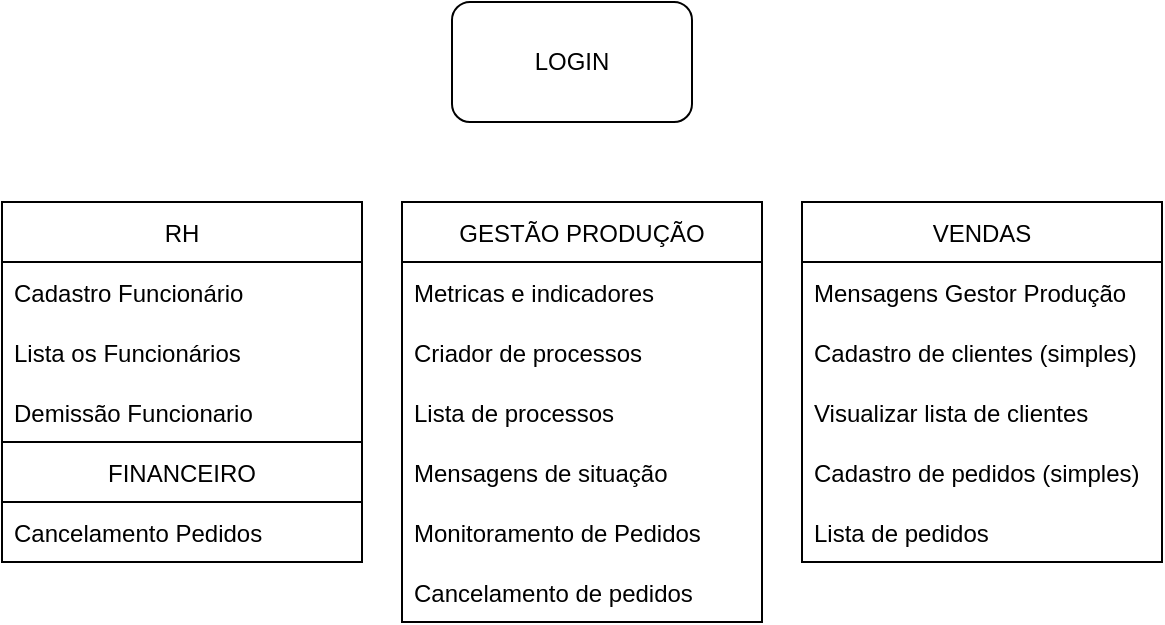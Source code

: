 <mxfile version="18.0.6" type="device"><diagram id="VODqOlTWCmM658Tm43Jf" name="Page-1"><mxGraphModel dx="868" dy="545" grid="1" gridSize="10" guides="1" tooltips="1" connect="1" arrows="1" fold="1" page="1" pageScale="1" pageWidth="850" pageHeight="1100" math="0" shadow="0"><root><mxCell id="0"/><mxCell id="1" parent="0"/><mxCell id="hZ05Vfh6uFxAdRtD1RNy-1" value="LOGIN" style="rounded=1;whiteSpace=wrap;html=1;" parent="1" vertex="1"><mxGeometry x="425" y="260" width="120" height="60" as="geometry"/></mxCell><mxCell id="hZ05Vfh6uFxAdRtD1RNy-6" value="RH" style="swimlane;fontStyle=0;childLayout=stackLayout;horizontal=1;startSize=30;horizontalStack=0;resizeParent=1;resizeParentMax=0;resizeLast=0;collapsible=1;marginBottom=0;" parent="1" vertex="1"><mxGeometry x="200" y="360" width="180" height="120" as="geometry"><mxRectangle x="200" y="360" width="170" height="30" as="alternateBounds"/></mxGeometry></mxCell><mxCell id="hZ05Vfh6uFxAdRtD1RNy-7" value="Cadastro Funcionário" style="text;strokeColor=none;fillColor=none;align=left;verticalAlign=middle;spacingLeft=4;spacingRight=4;overflow=hidden;points=[[0,0.5],[1,0.5]];portConstraint=eastwest;rotatable=0;" parent="hZ05Vfh6uFxAdRtD1RNy-6" vertex="1"><mxGeometry y="30" width="180" height="30" as="geometry"/></mxCell><mxCell id="V_HV7loDMW1Z-5rXKLUt-2" value="Lista os Funcionários" style="text;strokeColor=none;fillColor=none;align=left;verticalAlign=middle;spacingLeft=4;spacingRight=4;overflow=hidden;points=[[0,0.5],[1,0.5]];portConstraint=eastwest;rotatable=0;" vertex="1" parent="hZ05Vfh6uFxAdRtD1RNy-6"><mxGeometry y="60" width="180" height="30" as="geometry"/></mxCell><mxCell id="hZ05Vfh6uFxAdRtD1RNy-8" value="Demissão Funcionario" style="text;strokeColor=none;fillColor=none;align=left;verticalAlign=middle;spacingLeft=4;spacingRight=4;overflow=hidden;points=[[0,0.5],[1,0.5]];portConstraint=eastwest;rotatable=0;" parent="hZ05Vfh6uFxAdRtD1RNy-6" vertex="1"><mxGeometry y="90" width="180" height="30" as="geometry"/></mxCell><mxCell id="hZ05Vfh6uFxAdRtD1RNy-14" value="GESTÃO PRODUÇÃO" style="swimlane;fontStyle=0;childLayout=stackLayout;horizontal=1;startSize=30;horizontalStack=0;resizeParent=1;resizeParentMax=0;resizeLast=0;collapsible=1;marginBottom=0;" parent="1" vertex="1"><mxGeometry x="400" y="360" width="180" height="210" as="geometry"><mxRectangle x="200" y="360" width="170" height="30" as="alternateBounds"/></mxGeometry></mxCell><mxCell id="V_HV7loDMW1Z-5rXKLUt-8" value="Metricas e indicadores" style="text;strokeColor=none;fillColor=none;align=left;verticalAlign=middle;spacingLeft=4;spacingRight=4;overflow=hidden;points=[[0,0.5],[1,0.5]];portConstraint=eastwest;rotatable=0;" vertex="1" parent="hZ05Vfh6uFxAdRtD1RNy-14"><mxGeometry y="30" width="180" height="30" as="geometry"/></mxCell><mxCell id="V_HV7loDMW1Z-5rXKLUt-9" value="Criador de processos" style="text;strokeColor=none;fillColor=none;align=left;verticalAlign=middle;spacingLeft=4;spacingRight=4;overflow=hidden;points=[[0,0.5],[1,0.5]];portConstraint=eastwest;rotatable=0;" vertex="1" parent="hZ05Vfh6uFxAdRtD1RNy-14"><mxGeometry y="60" width="180" height="30" as="geometry"/></mxCell><mxCell id="V_HV7loDMW1Z-5rXKLUt-10" value="Lista de processos" style="text;strokeColor=none;fillColor=none;align=left;verticalAlign=middle;spacingLeft=4;spacingRight=4;overflow=hidden;points=[[0,0.5],[1,0.5]];portConstraint=eastwest;rotatable=0;" vertex="1" parent="hZ05Vfh6uFxAdRtD1RNy-14"><mxGeometry y="90" width="180" height="30" as="geometry"/></mxCell><mxCell id="V_HV7loDMW1Z-5rXKLUt-11" value="Mensagens de situação" style="text;strokeColor=none;fillColor=none;align=left;verticalAlign=middle;spacingLeft=4;spacingRight=4;overflow=hidden;points=[[0,0.5],[1,0.5]];portConstraint=eastwest;rotatable=0;" vertex="1" parent="hZ05Vfh6uFxAdRtD1RNy-14"><mxGeometry y="120" width="180" height="30" as="geometry"/></mxCell><mxCell id="hZ05Vfh6uFxAdRtD1RNy-15" value="Monitoramento de Pedidos" style="text;strokeColor=none;fillColor=none;align=left;verticalAlign=middle;spacingLeft=4;spacingRight=4;overflow=hidden;points=[[0,0.5],[1,0.5]];portConstraint=eastwest;rotatable=0;" parent="hZ05Vfh6uFxAdRtD1RNy-14" vertex="1"><mxGeometry y="150" width="180" height="30" as="geometry"/></mxCell><mxCell id="hZ05Vfh6uFxAdRtD1RNy-22" value="Cancelamento de pedidos" style="text;strokeColor=none;fillColor=none;align=left;verticalAlign=middle;spacingLeft=4;spacingRight=4;overflow=hidden;points=[[0,0.5],[1,0.5]];portConstraint=eastwest;rotatable=0;" parent="hZ05Vfh6uFxAdRtD1RNy-14" vertex="1"><mxGeometry y="180" width="180" height="30" as="geometry"/></mxCell><mxCell id="hZ05Vfh6uFxAdRtD1RNy-17" value="VENDAS" style="swimlane;fontStyle=0;childLayout=stackLayout;horizontal=1;startSize=30;horizontalStack=0;resizeParent=1;resizeParentMax=0;resizeLast=0;collapsible=1;marginBottom=0;" parent="1" vertex="1"><mxGeometry x="600" y="360" width="180" height="180" as="geometry"><mxRectangle x="200" y="360" width="170" height="30" as="alternateBounds"/></mxGeometry></mxCell><mxCell id="V_HV7loDMW1Z-5rXKLUt-7" value="Mensagens Gestor Produção" style="text;strokeColor=none;fillColor=none;align=left;verticalAlign=middle;spacingLeft=4;spacingRight=4;overflow=hidden;points=[[0,0.5],[1,0.5]];portConstraint=eastwest;rotatable=0;" vertex="1" parent="hZ05Vfh6uFxAdRtD1RNy-17"><mxGeometry y="30" width="180" height="30" as="geometry"/></mxCell><mxCell id="hZ05Vfh6uFxAdRtD1RNy-19" value="Cadastro de clientes (simples)" style="text;strokeColor=none;fillColor=none;align=left;verticalAlign=middle;spacingLeft=4;spacingRight=4;overflow=hidden;points=[[0,0.5],[1,0.5]];portConstraint=eastwest;rotatable=0;" parent="hZ05Vfh6uFxAdRtD1RNy-17" vertex="1"><mxGeometry y="60" width="180" height="30" as="geometry"/></mxCell><mxCell id="V_HV7loDMW1Z-5rXKLUt-1" value="Visualizar lista de clientes" style="text;strokeColor=none;fillColor=none;align=left;verticalAlign=middle;spacingLeft=4;spacingRight=4;overflow=hidden;points=[[0,0.5],[1,0.5]];portConstraint=eastwest;rotatable=0;" vertex="1" parent="hZ05Vfh6uFxAdRtD1RNy-17"><mxGeometry y="90" width="180" height="30" as="geometry"/></mxCell><mxCell id="hZ05Vfh6uFxAdRtD1RNy-18" value="Cadastro de pedidos (simples)" style="text;strokeColor=none;fillColor=none;align=left;verticalAlign=middle;spacingLeft=4;spacingRight=4;overflow=hidden;points=[[0,0.5],[1,0.5]];portConstraint=eastwest;rotatable=0;" parent="hZ05Vfh6uFxAdRtD1RNy-17" vertex="1"><mxGeometry y="120" width="180" height="30" as="geometry"/></mxCell><mxCell id="hZ05Vfh6uFxAdRtD1RNy-20" value="Lista de pedidos" style="text;strokeColor=none;fillColor=none;align=left;verticalAlign=middle;spacingLeft=4;spacingRight=4;overflow=hidden;points=[[0,0.5],[1,0.5]];portConstraint=eastwest;rotatable=0;" parent="hZ05Vfh6uFxAdRtD1RNy-17" vertex="1"><mxGeometry y="150" width="180" height="30" as="geometry"/></mxCell><mxCell id="V_HV7loDMW1Z-5rXKLUt-3" value="FINANCEIRO" style="swimlane;fontStyle=0;childLayout=stackLayout;horizontal=1;startSize=30;horizontalStack=0;resizeParent=1;resizeParentMax=0;resizeLast=0;collapsible=1;marginBottom=0;" vertex="1" parent="1"><mxGeometry x="200" y="480" width="180" height="60" as="geometry"><mxRectangle x="200" y="360" width="170" height="30" as="alternateBounds"/></mxGeometry></mxCell><mxCell id="V_HV7loDMW1Z-5rXKLUt-6" value="Cancelamento Pedidos" style="text;strokeColor=none;fillColor=none;align=left;verticalAlign=middle;spacingLeft=4;spacingRight=4;overflow=hidden;points=[[0,0.5],[1,0.5]];portConstraint=eastwest;rotatable=0;" vertex="1" parent="V_HV7loDMW1Z-5rXKLUt-3"><mxGeometry y="30" width="180" height="30" as="geometry"/></mxCell></root></mxGraphModel></diagram></mxfile>